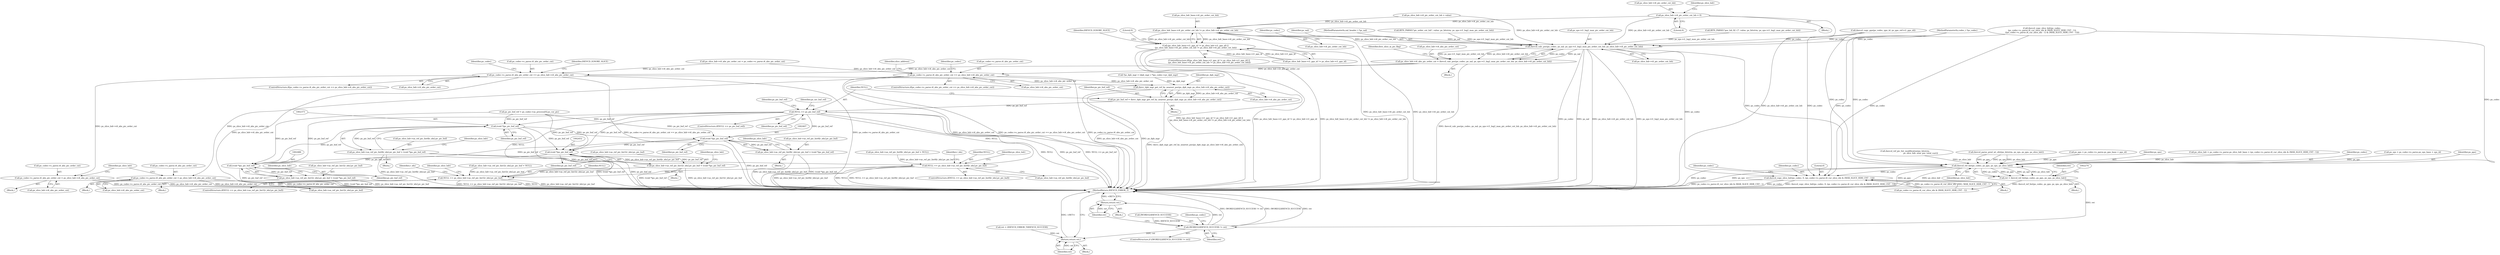 digraph "0_Android_7c9be319a279654e55a6d757265f88c61a16a4d5@pointer" {
"1000562" [label="(Call,ps_slice_hdr->i4_pic_order_cnt_lsb = 0)"];
"1001653" [label="(Call,ps_slice_hdr_base->i4_pic_order_cnt_lsb != ps_slice_hdr->i4_pic_order_cnt_lsb)"];
"1001645" [label="(Call,(ps_slice_hdr_base->i1_pps_id != ps_slice_hdr->i1_pps_id) ||\n (ps_slice_hdr_base->i4_pic_order_cnt_lsb != ps_slice_hdr->i4_pic_order_cnt_lsb))"];
"1001674" [label="(Call,ihevcd_calc_poc(ps_codec, ps_nal, ps_sps->i1_log2_max_pic_order_cnt_lsb, ps_slice_hdr->i4_pic_order_cnt_lsb))"];
"1001670" [label="(Call,ps_slice_hdr->i4_abs_pic_order_cnt = ihevcd_calc_poc(ps_codec, ps_nal, ps_sps->i1_log2_max_pic_order_cnt_lsb, ps_slice_hdr->i4_pic_order_cnt_lsb))"];
"1001699" [label="(Call,ps_codec->s_parse.i4_abs_pic_order_cnt == ps_slice_hdr->i4_abs_pic_order_cnt)"];
"1001891" [label="(Call,ps_codec->s_parse.i4_abs_pic_order_cnt = ps_slice_hdr->i4_abs_pic_order_cnt)"];
"1002306" [label="(Call,ihevc_dpb_mgr_get_ref_by_nearest_poc(ps_dpb_mgr, ps_slice_hdr->i4_abs_pic_order_cnt))"];
"1002304" [label="(Call,ps_pic_buf_ref = ihevc_dpb_mgr_get_ref_by_nearest_poc(ps_dpb_mgr, ps_slice_hdr->i4_abs_pic_order_cnt))"];
"1002312" [label="(Call,NULL == ps_pic_buf_ref)"];
"1002354" [label="(Call,NULL == ps_slice_hdr->as_ref_pic_list0[r_idx].pv_pic_buf)"];
"1002433" [label="(Call,NULL == ps_slice_hdr->as_ref_pic_list1[r_idx].pv_pic_buf)"];
"1002372" [label="(Call,(void *)ps_pic_buf_ref)"];
"1002364" [label="(Call,ps_slice_hdr->as_ref_pic_list0[r_idx].pv_pic_buf = (void *)ps_pic_buf_ref)"];
"1002406" [label="(Call,(void *)ps_pic_buf_ref)"];
"1002398" [label="(Call,ps_slice_hdr->as_ref_pic_list0[r_idx].pv_pic_buf = (void *)ps_pic_buf_ref)"];
"1002451" [label="(Call,(void *)ps_pic_buf_ref)"];
"1002443" [label="(Call,ps_slice_hdr->as_ref_pic_list1[r_idx].pv_pic_buf = (void *)ps_pic_buf_ref)"];
"1002485" [label="(Call,(void *)ps_pic_buf_ref)"];
"1002477" [label="(Call,ps_slice_hdr->as_ref_pic_list1[r_idx].pv_pic_buf = (void *)ps_pic_buf_ref)"];
"1001903" [label="(Call,ps_codec->s_parse.i4_abs_pic_order_cnt == ps_slice_hdr->i4_abs_pic_order_cnt)"];
"1001914" [label="(Call,ps_codec->s_parse.i4_abs_pic_order_cnt = ps_slice_hdr->i4_abs_pic_order_cnt)"];
"1002266" [label="(Call,ihevcd_ref_list(ps_codec, ps_pps, ps_sps, ps_slice_hdr))"];
"1002264" [label="(Call,ret = ihevcd_ref_list(ps_codec, ps_pps, ps_sps, ps_slice_hdr))"];
"1002272" [label="(Call,(WORD32)IHEVCD_SUCCESS != ret)"];
"1002278" [label="(Return,return ret;)"];
"1002683" [label="(Return,return ret;)"];
"1002583" [label="(Call,ihevcd_copy_slice_hdr(ps_codec, 0, (ps_codec->s_parse.i4_cur_slice_idx & (MAX_SLICE_HDR_CNT - 1))))"];
"1002356" [label="(Call,ps_slice_hdr->as_ref_pic_list0[r_idx].pv_pic_buf)"];
"1002476" [label="(Block,)"];
"1002271" [label="(ControlStructure,if ((WORD32)IHEVCD_SUCCESS != ret))"];
"1001662" [label="(Identifier,IHEVCD_IGNORE_SLICE)"];
"1002444" [label="(Call,ps_slice_hdr->as_ref_pic_list1[r_idx].pv_pic_buf)"];
"1000556" [label="(Block,)"];
"1002272" [label="(Call,(WORD32)IHEVCD_SUCCESS != ret)"];
"1001705" [label="(Call,ps_slice_hdr->i4_abs_pic_order_cnt)"];
"1001700" [label="(Call,ps_codec->s_parse.i4_abs_pic_order_cnt)"];
"1001913" [label="(Identifier,IHEVCD_IGNORE_SLICE)"];
"1000134" [label="(Call,ret = (IHEVCD_ERROR_T)IHEVCD_SUCCESS)"];
"1000563" [label="(Call,ps_slice_hdr->i4_pic_order_cnt_lsb)"];
"1000265" [label="(Call,ihevcd_copy_pps(ps_codec, pps_id, ps_pps_ref->i1_pps_id))"];
"1001676" [label="(Identifier,ps_nal)"];
"1002264" [label="(Call,ret = ihevcd_ref_list(ps_codec, ps_pps, ps_sps, ps_slice_hdr))"];
"1002408" [label="(Identifier,ps_pic_buf_ref)"];
"1001291" [label="(Call,ihevcd_ref_pic_list_modification(ps_bitstrm,\n                                                 ps_slice_hdr, num_poc_total_curr))"];
"1002413" [label="(Identifier,ps_slice_hdr)"];
"1001675" [label="(Identifier,ps_codec)"];
"1002368" [label="(Identifier,ps_slice_hdr)"];
"1002487" [label="(Identifier,ps_pic_buf_ref)"];
"1002284" [label="(Block,)"];
"1002317" [label="(Identifier,ps_pic_buf_ref)"];
"1001698" [label="(ControlStructure,if(ps_codec->s_parse.i4_abs_pic_order_cnt == ps_slice_hdr->i4_abs_pic_order_cnt))"];
"1002363" [label="(Block,)"];
"1002263" [label="(Block,)"];
"1002477" [label="(Call,ps_slice_hdr->as_ref_pic_list1[r_idx].pv_pic_buf = (void *)ps_pic_buf_ref)"];
"1001674" [label="(Call,ihevcd_calc_poc(ps_codec, ps_nal, ps_sps->i1_log2_max_pic_order_cnt_lsb, ps_slice_hdr->i4_pic_order_cnt_lsb))"];
"1002276" [label="(Identifier,ret)"];
"1001891" [label="(Call,ps_codec->s_parse.i4_abs_pic_order_cnt = ps_slice_hdr->i4_abs_pic_order_cnt)"];
"1000130" [label="(MethodParameterIn,codec_t *ps_codec)"];
"1001444" [label="(Call,ihevcd_parse_pred_wt_ofst(ps_bitstrm, ps_sps, ps_pps, ps_slice_hdr))"];
"1002226" [label="(Call,ps_slice_hdr->as_ref_pic_list0[r_idx].pv_pic_buf = NULL)"];
"1002306" [label="(Call,ihevc_dpb_mgr_get_ref_by_nearest_poc(ps_dpb_mgr, ps_slice_hdr->i4_abs_pic_order_cnt))"];
"1002432" [label="(ControlStructure,if(NULL == ps_slice_hdr->as_ref_pic_list1[r_idx].pv_pic_buf))"];
"1002305" [label="(Identifier,ps_pic_buf_ref)"];
"1000222" [label="(Call,ps_pps = ps_codec->s_parse.ps_pps_base + pps_id)"];
"1002406" [label="(Call,(void *)ps_pic_buf_ref)"];
"1002269" [label="(Identifier,ps_sps)"];
"1001711" [label="(Identifier,slice_address)"];
"1002304" [label="(Call,ps_pic_buf_ref = ihevc_dpb_mgr_get_ref_by_nearest_poc(ps_dpb_mgr, ps_slice_hdr->i4_abs_pic_order_cnt))"];
"1000399" [label="(Call,ps_slice_hdr = ps_codec->s_parse.ps_slice_hdr_base + (ps_codec->s_parse.i4_cur_slice_idx & (MAX_SLICE_HDR_CNT - 1)))"];
"1002379" [label="(Identifier,ps_slice_hdr)"];
"1002372" [label="(Call,(void *)ps_pic_buf_ref)"];
"1002312" [label="(Call,NULL == ps_pic_buf_ref)"];
"1002267" [label="(Identifier,ps_codec)"];
"1001897" [label="(Call,ps_slice_hdr->i4_abs_pic_order_cnt)"];
"1002308" [label="(Call,ps_slice_hdr->i4_abs_pic_order_cnt)"];
"1002354" [label="(Call,NULL == ps_slice_hdr->as_ref_pic_list0[r_idx].pv_pic_buf)"];
"1002442" [label="(Block,)"];
"1002351" [label="(Identifier,r_idx)"];
"1002270" [label="(Identifier,ps_slice_hdr)"];
"1002316" [label="(Call,ps_pic_buf_ref = ps_codec->as_process[0].ps_cur_pic)"];
"1000276" [label="(Call,ps_sps = ps_codec->s_parse.ps_sps_base + sps_id)"];
"1002492" [label="(Identifier,ps_slice_hdr)"];
"1002244" [label="(Call,ps_slice_hdr->as_ref_pic_list1[r_idx].pv_pic_buf = NULL)"];
"1002265" [label="(Identifier,ret)"];
"1001670" [label="(Call,ps_slice_hdr->i4_abs_pic_order_cnt = ihevcd_calc_poc(ps_codec, ps_nal, ps_sps->i1_log2_max_pic_order_cnt_lsb, ps_slice_hdr->i4_pic_order_cnt_lsb))"];
"1001699" [label="(Call,ps_codec->s_parse.i4_abs_pic_order_cnt == ps_slice_hdr->i4_abs_pic_order_cnt)"];
"1002397" [label="(Block,)"];
"1002307" [label="(Identifier,ps_dpb_mgr)"];
"1001816" [label="(Identifier,ps_codec)"];
"1001653" [label="(Call,ps_slice_hdr_base->i4_pic_order_cnt_lsb != ps_slice_hdr->i4_pic_order_cnt_lsb)"];
"1001669" [label="(Block,)"];
"1001925" [label="(Identifier,ps_slice_hdr)"];
"1002273" [label="(Call,(WORD32)IHEVCD_SUCCESS)"];
"1001680" [label="(Call,ps_slice_hdr->i4_pic_order_cnt_lsb)"];
"1001685" [label="(Call,ps_slice_hdr->i4_abs_pic_order_cnt = ps_codec->s_parse.i4_abs_pic_order_cnt)"];
"1001892" [label="(Call,ps_codec->s_parse.i4_abs_pic_order_cnt)"];
"1001671" [label="(Call,ps_slice_hdr->i4_abs_pic_order_cnt)"];
"1002434" [label="(Identifier,NULL)"];
"1001644" [label="(ControlStructure,if((ps_slice_hdr_base->i1_pps_id != ps_slice_hdr->i1_pps_id) ||\n (ps_slice_hdr_base->i4_pic_order_cnt_lsb != ps_slice_hdr->i4_pic_order_cnt_lsb)))"];
"1000566" [label="(Literal,0)"];
"1001917" [label="(Identifier,ps_codec)"];
"1002365" [label="(Call,ps_slice_hdr->as_ref_pic_list0[r_idx].pv_pic_buf)"];
"1001903" [label="(Call,ps_codec->s_parse.i4_abs_pic_order_cnt == ps_slice_hdr->i4_abs_pic_order_cnt)"];
"1001646" [label="(Call,ps_slice_hdr_base->i1_pps_id != ps_slice_hdr->i1_pps_id)"];
"1002583" [label="(Call,ihevcd_copy_slice_hdr(ps_codec, 0, (ps_codec->s_parse.i4_cur_slice_idx & (MAX_SLICE_HDR_CNT - 1))))"];
"1001902" [label="(ControlStructure,if(ps_codec->s_parse.i4_abs_pic_order_cnt == ps_slice_hdr->i4_abs_pic_order_cnt))"];
"1002430" [label="(Identifier,r_idx)"];
"1002311" [label="(ControlStructure,if(NULL == ps_pic_buf_ref))"];
"1002374" [label="(Identifier,ps_pic_buf_ref)"];
"1002443" [label="(Call,ps_slice_hdr->as_ref_pic_list1[r_idx].pv_pic_buf = (void *)ps_pic_buf_ref)"];
"1002268" [label="(Identifier,ps_pps)"];
"1002314" [label="(Identifier,ps_pic_buf_ref)"];
"1002683" [label="(Return,return ret;)"];
"1002684" [label="(Identifier,ret)"];
"1002266" [label="(Call,ihevcd_ref_list(ps_codec, ps_pps, ps_sps, ps_slice_hdr))"];
"1002353" [label="(ControlStructure,if(NULL == ps_slice_hdr->as_ref_pic_list0[r_idx].pv_pic_buf))"];
"1001696" [label="(Identifier,first_slice_in_pic_flag)"];
"1002586" [label="(Call,ps_codec->s_parse.i4_cur_slice_idx & (MAX_SLICE_HDR_CNT - 1))"];
"1000131" [label="(MethodParameterIn,nal_header_t *ps_nal)"];
"1001915" [label="(Call,ps_codec->s_parse.i4_abs_pic_order_cnt)"];
"1000684" [label="(Call,BITS_PARSE(\"pic_order_cnt_lsb\", value, ps_bitstrm, ps_sps->i1_log2_max_pic_order_cnt_lsb))"];
"1002399" [label="(Call,ps_slice_hdr->as_ref_pic_list0[r_idx].pv_pic_buf)"];
"1002279" [label="(Identifier,ret)"];
"1002574" [label="(Block,)"];
"1002435" [label="(Call,ps_slice_hdr->as_ref_pic_list1[r_idx].pv_pic_buf)"];
"1001920" [label="(Call,ps_slice_hdr->i4_abs_pic_order_cnt)"];
"1002453" [label="(Identifier,ps_pic_buf_ref)"];
"1002398" [label="(Call,ps_slice_hdr->as_ref_pic_list0[r_idx].pv_pic_buf = (void *)ps_pic_buf_ref)"];
"1000562" [label="(Call,ps_slice_hdr->i4_pic_order_cnt_lsb = 0)"];
"1001677" [label="(Call,ps_sps->i1_log2_max_pic_order_cnt_lsb)"];
"1002478" [label="(Call,ps_slice_hdr->as_ref_pic_list1[r_idx].pv_pic_buf)"];
"1002597" [label="(Identifier,ps_codec)"];
"1002584" [label="(Identifier,ps_codec)"];
"1001914" [label="(Call,ps_codec->s_parse.i4_abs_pic_order_cnt = ps_slice_hdr->i4_abs_pic_order_cnt)"];
"1002364" [label="(Call,ps_slice_hdr->as_ref_pic_list0[r_idx].pv_pic_buf = (void *)ps_pic_buf_ref)"];
"1002335" [label="(Identifier,ps_mv_buf_ref)"];
"1001884" [label="(Block,)"];
"1002278" [label="(Return,return ret;)"];
"1002355" [label="(Identifier,NULL)"];
"1002485" [label="(Call,(void *)ps_pic_buf_ref)"];
"1001654" [label="(Call,ps_slice_hdr_base->i4_pic_order_cnt_lsb)"];
"1000569" [label="(Identifier,ps_slice_hdr)"];
"1001901" [label="(Block,)"];
"1000961" [label="(Call,BITS_PARSE(\"poc_lsb_lt[ i ]\", value, ps_bitstrm, ps_sps->i1_log2_max_pic_order_cnt_lsb))"];
"1000691" [label="(Call,ps_slice_hdr->i4_pic_order_cnt_lsb = value)"];
"1001645" [label="(Call,(ps_slice_hdr_base->i1_pps_id != ps_slice_hdr->i1_pps_id) ||\n (ps_slice_hdr_base->i4_pic_order_cnt_lsb != ps_slice_hdr->i4_pic_order_cnt_lsb))"];
"1002289" [label="(Call,*ps_dpb_mgr = (dpb_mgr_t *)ps_codec->pv_dpb_mgr)"];
"1002313" [label="(Identifier,NULL)"];
"1001665" [label="(Literal,0)"];
"1002458" [label="(Identifier,ps_slice_hdr)"];
"1002433" [label="(Call,NULL == ps_slice_hdr->as_ref_pic_list1[r_idx].pv_pic_buf)"];
"1002585" [label="(Literal,0)"];
"1001657" [label="(Call,ps_slice_hdr->i4_pic_order_cnt_lsb)"];
"1002451" [label="(Call,(void *)ps_pic_buf_ref)"];
"1002685" [label="(MethodReturn,IHEVCD_ERROR_T)"];
"1000440" [label="(Call,ihevcd_copy_slice_hdr(ps_codec,\n (ps_codec->s_parse.i4_cur_slice_idx & (MAX_SLICE_HDR_CNT - 1)),\n ((ps_codec->s_parse.i4_cur_slice_idx - 1) & (MAX_SLICE_HDR_CNT - 1))))"];
"1001909" [label="(Call,ps_slice_hdr->i4_abs_pic_order_cnt)"];
"1002447" [label="(Identifier,ps_slice_hdr)"];
"1002282" [label="(Identifier,ps_codec)"];
"1000132" [label="(Block,)"];
"1001904" [label="(Call,ps_codec->s_parse.i4_abs_pic_order_cnt)"];
"1002277" [label="(Block,)"];
"1000562" -> "1000556"  [label="AST: "];
"1000562" -> "1000566"  [label="CFG: "];
"1000563" -> "1000562"  [label="AST: "];
"1000566" -> "1000562"  [label="AST: "];
"1000569" -> "1000562"  [label="CFG: "];
"1000562" -> "1002685"  [label="DDG: ps_slice_hdr->i4_pic_order_cnt_lsb"];
"1000562" -> "1001653"  [label="DDG: ps_slice_hdr->i4_pic_order_cnt_lsb"];
"1000562" -> "1001674"  [label="DDG: ps_slice_hdr->i4_pic_order_cnt_lsb"];
"1001653" -> "1001645"  [label="AST: "];
"1001653" -> "1001657"  [label="CFG: "];
"1001654" -> "1001653"  [label="AST: "];
"1001657" -> "1001653"  [label="AST: "];
"1001645" -> "1001653"  [label="CFG: "];
"1001653" -> "1002685"  [label="DDG: ps_slice_hdr_base->i4_pic_order_cnt_lsb"];
"1001653" -> "1002685"  [label="DDG: ps_slice_hdr->i4_pic_order_cnt_lsb"];
"1001653" -> "1001645"  [label="DDG: ps_slice_hdr_base->i4_pic_order_cnt_lsb"];
"1001653" -> "1001645"  [label="DDG: ps_slice_hdr->i4_pic_order_cnt_lsb"];
"1000691" -> "1001653"  [label="DDG: ps_slice_hdr->i4_pic_order_cnt_lsb"];
"1001653" -> "1001674"  [label="DDG: ps_slice_hdr->i4_pic_order_cnt_lsb"];
"1001645" -> "1001644"  [label="AST: "];
"1001645" -> "1001646"  [label="CFG: "];
"1001646" -> "1001645"  [label="AST: "];
"1001662" -> "1001645"  [label="CFG: "];
"1001665" -> "1001645"  [label="CFG: "];
"1001645" -> "1002685"  [label="DDG: (ps_slice_hdr_base->i1_pps_id != ps_slice_hdr->i1_pps_id) ||\n (ps_slice_hdr_base->i4_pic_order_cnt_lsb != ps_slice_hdr->i4_pic_order_cnt_lsb)"];
"1001645" -> "1002685"  [label="DDG: ps_slice_hdr_base->i1_pps_id != ps_slice_hdr->i1_pps_id"];
"1001645" -> "1002685"  [label="DDG: ps_slice_hdr_base->i4_pic_order_cnt_lsb != ps_slice_hdr->i4_pic_order_cnt_lsb"];
"1001646" -> "1001645"  [label="DDG: ps_slice_hdr_base->i1_pps_id"];
"1001646" -> "1001645"  [label="DDG: ps_slice_hdr->i1_pps_id"];
"1001674" -> "1001670"  [label="AST: "];
"1001674" -> "1001680"  [label="CFG: "];
"1001675" -> "1001674"  [label="AST: "];
"1001676" -> "1001674"  [label="AST: "];
"1001677" -> "1001674"  [label="AST: "];
"1001680" -> "1001674"  [label="AST: "];
"1001670" -> "1001674"  [label="CFG: "];
"1001674" -> "1002685"  [label="DDG: ps_slice_hdr->i4_pic_order_cnt_lsb"];
"1001674" -> "1002685"  [label="DDG: ps_sps->i1_log2_max_pic_order_cnt_lsb"];
"1001674" -> "1002685"  [label="DDG: ps_codec"];
"1001674" -> "1002685"  [label="DDG: ps_nal"];
"1001674" -> "1001670"  [label="DDG: ps_codec"];
"1001674" -> "1001670"  [label="DDG: ps_nal"];
"1001674" -> "1001670"  [label="DDG: ps_sps->i1_log2_max_pic_order_cnt_lsb"];
"1001674" -> "1001670"  [label="DDG: ps_slice_hdr->i4_pic_order_cnt_lsb"];
"1000265" -> "1001674"  [label="DDG: ps_codec"];
"1000440" -> "1001674"  [label="DDG: ps_codec"];
"1000130" -> "1001674"  [label="DDG: ps_codec"];
"1000131" -> "1001674"  [label="DDG: ps_nal"];
"1000961" -> "1001674"  [label="DDG: ps_sps->i1_log2_max_pic_order_cnt_lsb"];
"1000684" -> "1001674"  [label="DDG: ps_sps->i1_log2_max_pic_order_cnt_lsb"];
"1000691" -> "1001674"  [label="DDG: ps_slice_hdr->i4_pic_order_cnt_lsb"];
"1001674" -> "1002266"  [label="DDG: ps_codec"];
"1001674" -> "1002583"  [label="DDG: ps_codec"];
"1001670" -> "1001669"  [label="AST: "];
"1001671" -> "1001670"  [label="AST: "];
"1001696" -> "1001670"  [label="CFG: "];
"1001670" -> "1002685"  [label="DDG: ihevcd_calc_poc(ps_codec, ps_nal, ps_sps->i1_log2_max_pic_order_cnt_lsb, ps_slice_hdr->i4_pic_order_cnt_lsb)"];
"1001670" -> "1001699"  [label="DDG: ps_slice_hdr->i4_abs_pic_order_cnt"];
"1001670" -> "1001903"  [label="DDG: ps_slice_hdr->i4_abs_pic_order_cnt"];
"1001699" -> "1001698"  [label="AST: "];
"1001699" -> "1001705"  [label="CFG: "];
"1001700" -> "1001699"  [label="AST: "];
"1001705" -> "1001699"  [label="AST: "];
"1001711" -> "1001699"  [label="CFG: "];
"1001816" -> "1001699"  [label="CFG: "];
"1001699" -> "1002685"  [label="DDG: ps_codec->s_parse.i4_abs_pic_order_cnt == ps_slice_hdr->i4_abs_pic_order_cnt"];
"1001699" -> "1002685"  [label="DDG: ps_codec->s_parse.i4_abs_pic_order_cnt"];
"1001699" -> "1002685"  [label="DDG: ps_slice_hdr->i4_abs_pic_order_cnt"];
"1001685" -> "1001699"  [label="DDG: ps_slice_hdr->i4_abs_pic_order_cnt"];
"1001699" -> "1001891"  [label="DDG: ps_slice_hdr->i4_abs_pic_order_cnt"];
"1001699" -> "1002306"  [label="DDG: ps_slice_hdr->i4_abs_pic_order_cnt"];
"1001891" -> "1001884"  [label="AST: "];
"1001891" -> "1001897"  [label="CFG: "];
"1001892" -> "1001891"  [label="AST: "];
"1001897" -> "1001891"  [label="AST: "];
"1001925" -> "1001891"  [label="CFG: "];
"1001891" -> "1002685"  [label="DDG: ps_slice_hdr->i4_abs_pic_order_cnt"];
"1001891" -> "1002685"  [label="DDG: ps_codec->s_parse.i4_abs_pic_order_cnt"];
"1002306" -> "1002304"  [label="AST: "];
"1002306" -> "1002308"  [label="CFG: "];
"1002307" -> "1002306"  [label="AST: "];
"1002308" -> "1002306"  [label="AST: "];
"1002304" -> "1002306"  [label="CFG: "];
"1002306" -> "1002685"  [label="DDG: ps_slice_hdr->i4_abs_pic_order_cnt"];
"1002306" -> "1002685"  [label="DDG: ps_dpb_mgr"];
"1002306" -> "1002304"  [label="DDG: ps_dpb_mgr"];
"1002306" -> "1002304"  [label="DDG: ps_slice_hdr->i4_abs_pic_order_cnt"];
"1002289" -> "1002306"  [label="DDG: ps_dpb_mgr"];
"1001903" -> "1002306"  [label="DDG: ps_slice_hdr->i4_abs_pic_order_cnt"];
"1002304" -> "1002284"  [label="AST: "];
"1002305" -> "1002304"  [label="AST: "];
"1002313" -> "1002304"  [label="CFG: "];
"1002304" -> "1002685"  [label="DDG: ihevc_dpb_mgr_get_ref_by_nearest_poc(ps_dpb_mgr, ps_slice_hdr->i4_abs_pic_order_cnt)"];
"1002304" -> "1002312"  [label="DDG: ps_pic_buf_ref"];
"1002312" -> "1002311"  [label="AST: "];
"1002312" -> "1002314"  [label="CFG: "];
"1002313" -> "1002312"  [label="AST: "];
"1002314" -> "1002312"  [label="AST: "];
"1002317" -> "1002312"  [label="CFG: "];
"1002335" -> "1002312"  [label="CFG: "];
"1002312" -> "1002685"  [label="DDG: ps_pic_buf_ref"];
"1002312" -> "1002685"  [label="DDG: NULL == ps_pic_buf_ref"];
"1002312" -> "1002685"  [label="DDG: NULL"];
"1002312" -> "1002354"  [label="DDG: NULL"];
"1002312" -> "1002372"  [label="DDG: ps_pic_buf_ref"];
"1002312" -> "1002406"  [label="DDG: ps_pic_buf_ref"];
"1002312" -> "1002433"  [label="DDG: NULL"];
"1002312" -> "1002451"  [label="DDG: ps_pic_buf_ref"];
"1002312" -> "1002485"  [label="DDG: ps_pic_buf_ref"];
"1002354" -> "1002353"  [label="AST: "];
"1002354" -> "1002356"  [label="CFG: "];
"1002355" -> "1002354"  [label="AST: "];
"1002356" -> "1002354"  [label="AST: "];
"1002368" -> "1002354"  [label="CFG: "];
"1002351" -> "1002354"  [label="CFG: "];
"1002354" -> "1002685"  [label="DDG: NULL == ps_slice_hdr->as_ref_pic_list0[r_idx].pv_pic_buf"];
"1002354" -> "1002685"  [label="DDG: ps_slice_hdr->as_ref_pic_list0[r_idx].pv_pic_buf"];
"1002354" -> "1002685"  [label="DDG: NULL"];
"1002364" -> "1002354"  [label="DDG: ps_slice_hdr->as_ref_pic_list0[r_idx].pv_pic_buf"];
"1002226" -> "1002354"  [label="DDG: ps_slice_hdr->as_ref_pic_list0[r_idx].pv_pic_buf"];
"1002354" -> "1002433"  [label="DDG: NULL"];
"1002433" -> "1002432"  [label="AST: "];
"1002433" -> "1002435"  [label="CFG: "];
"1002434" -> "1002433"  [label="AST: "];
"1002435" -> "1002433"  [label="AST: "];
"1002447" -> "1002433"  [label="CFG: "];
"1002430" -> "1002433"  [label="CFG: "];
"1002433" -> "1002685"  [label="DDG: NULL"];
"1002433" -> "1002685"  [label="DDG: ps_slice_hdr->as_ref_pic_list1[r_idx].pv_pic_buf"];
"1002433" -> "1002685"  [label="DDG: NULL == ps_slice_hdr->as_ref_pic_list1[r_idx].pv_pic_buf"];
"1002244" -> "1002433"  [label="DDG: ps_slice_hdr->as_ref_pic_list1[r_idx].pv_pic_buf"];
"1002443" -> "1002433"  [label="DDG: ps_slice_hdr->as_ref_pic_list1[r_idx].pv_pic_buf"];
"1002372" -> "1002364"  [label="AST: "];
"1002372" -> "1002374"  [label="CFG: "];
"1002373" -> "1002372"  [label="AST: "];
"1002374" -> "1002372"  [label="AST: "];
"1002364" -> "1002372"  [label="CFG: "];
"1002372" -> "1002685"  [label="DDG: ps_pic_buf_ref"];
"1002372" -> "1002364"  [label="DDG: ps_pic_buf_ref"];
"1002316" -> "1002372"  [label="DDG: ps_pic_buf_ref"];
"1002372" -> "1002406"  [label="DDG: ps_pic_buf_ref"];
"1002372" -> "1002451"  [label="DDG: ps_pic_buf_ref"];
"1002372" -> "1002485"  [label="DDG: ps_pic_buf_ref"];
"1002364" -> "1002363"  [label="AST: "];
"1002365" -> "1002364"  [label="AST: "];
"1002379" -> "1002364"  [label="CFG: "];
"1002364" -> "1002685"  [label="DDG: ps_slice_hdr->as_ref_pic_list0[r_idx].pv_pic_buf"];
"1002364" -> "1002685"  [label="DDG: (void *)ps_pic_buf_ref"];
"1002406" -> "1002398"  [label="AST: "];
"1002406" -> "1002408"  [label="CFG: "];
"1002407" -> "1002406"  [label="AST: "];
"1002408" -> "1002406"  [label="AST: "];
"1002398" -> "1002406"  [label="CFG: "];
"1002406" -> "1002685"  [label="DDG: ps_pic_buf_ref"];
"1002406" -> "1002398"  [label="DDG: ps_pic_buf_ref"];
"1002316" -> "1002406"  [label="DDG: ps_pic_buf_ref"];
"1002406" -> "1002451"  [label="DDG: ps_pic_buf_ref"];
"1002406" -> "1002485"  [label="DDG: ps_pic_buf_ref"];
"1002398" -> "1002397"  [label="AST: "];
"1002399" -> "1002398"  [label="AST: "];
"1002413" -> "1002398"  [label="CFG: "];
"1002398" -> "1002685"  [label="DDG: (void *)ps_pic_buf_ref"];
"1002398" -> "1002685"  [label="DDG: ps_slice_hdr->as_ref_pic_list0[r_idx].pv_pic_buf"];
"1002451" -> "1002443"  [label="AST: "];
"1002451" -> "1002453"  [label="CFG: "];
"1002452" -> "1002451"  [label="AST: "];
"1002453" -> "1002451"  [label="AST: "];
"1002443" -> "1002451"  [label="CFG: "];
"1002451" -> "1002685"  [label="DDG: ps_pic_buf_ref"];
"1002451" -> "1002443"  [label="DDG: ps_pic_buf_ref"];
"1002316" -> "1002451"  [label="DDG: ps_pic_buf_ref"];
"1002451" -> "1002485"  [label="DDG: ps_pic_buf_ref"];
"1002443" -> "1002442"  [label="AST: "];
"1002444" -> "1002443"  [label="AST: "];
"1002458" -> "1002443"  [label="CFG: "];
"1002443" -> "1002685"  [label="DDG: (void *)ps_pic_buf_ref"];
"1002443" -> "1002685"  [label="DDG: ps_slice_hdr->as_ref_pic_list1[r_idx].pv_pic_buf"];
"1002485" -> "1002477"  [label="AST: "];
"1002485" -> "1002487"  [label="CFG: "];
"1002486" -> "1002485"  [label="AST: "];
"1002487" -> "1002485"  [label="AST: "];
"1002477" -> "1002485"  [label="CFG: "];
"1002485" -> "1002685"  [label="DDG: ps_pic_buf_ref"];
"1002485" -> "1002477"  [label="DDG: ps_pic_buf_ref"];
"1002316" -> "1002485"  [label="DDG: ps_pic_buf_ref"];
"1002477" -> "1002476"  [label="AST: "];
"1002478" -> "1002477"  [label="AST: "];
"1002492" -> "1002477"  [label="CFG: "];
"1002477" -> "1002685"  [label="DDG: (void *)ps_pic_buf_ref"];
"1002477" -> "1002685"  [label="DDG: ps_slice_hdr->as_ref_pic_list1[r_idx].pv_pic_buf"];
"1001903" -> "1001902"  [label="AST: "];
"1001903" -> "1001909"  [label="CFG: "];
"1001904" -> "1001903"  [label="AST: "];
"1001909" -> "1001903"  [label="AST: "];
"1001913" -> "1001903"  [label="CFG: "];
"1001917" -> "1001903"  [label="CFG: "];
"1001903" -> "1002685"  [label="DDG: ps_codec->s_parse.i4_abs_pic_order_cnt"];
"1001903" -> "1002685"  [label="DDG: ps_slice_hdr->i4_abs_pic_order_cnt"];
"1001903" -> "1002685"  [label="DDG: ps_codec->s_parse.i4_abs_pic_order_cnt == ps_slice_hdr->i4_abs_pic_order_cnt"];
"1001685" -> "1001903"  [label="DDG: ps_slice_hdr->i4_abs_pic_order_cnt"];
"1001903" -> "1001914"  [label="DDG: ps_slice_hdr->i4_abs_pic_order_cnt"];
"1001914" -> "1001901"  [label="AST: "];
"1001914" -> "1001920"  [label="CFG: "];
"1001915" -> "1001914"  [label="AST: "];
"1001920" -> "1001914"  [label="AST: "];
"1001925" -> "1001914"  [label="CFG: "];
"1001914" -> "1002685"  [label="DDG: ps_codec->s_parse.i4_abs_pic_order_cnt"];
"1001914" -> "1002685"  [label="DDG: ps_slice_hdr->i4_abs_pic_order_cnt"];
"1002266" -> "1002264"  [label="AST: "];
"1002266" -> "1002270"  [label="CFG: "];
"1002267" -> "1002266"  [label="AST: "];
"1002268" -> "1002266"  [label="AST: "];
"1002269" -> "1002266"  [label="AST: "];
"1002270" -> "1002266"  [label="AST: "];
"1002264" -> "1002266"  [label="CFG: "];
"1002266" -> "1002685"  [label="DDG: ps_slice_hdr"];
"1002266" -> "1002685"  [label="DDG: ps_codec"];
"1002266" -> "1002685"  [label="DDG: ps_pps"];
"1002266" -> "1002685"  [label="DDG: ps_sps"];
"1002266" -> "1002264"  [label="DDG: ps_codec"];
"1002266" -> "1002264"  [label="DDG: ps_pps"];
"1002266" -> "1002264"  [label="DDG: ps_sps"];
"1002266" -> "1002264"  [label="DDG: ps_slice_hdr"];
"1000265" -> "1002266"  [label="DDG: ps_codec"];
"1000440" -> "1002266"  [label="DDG: ps_codec"];
"1000130" -> "1002266"  [label="DDG: ps_codec"];
"1000222" -> "1002266"  [label="DDG: ps_pps"];
"1001444" -> "1002266"  [label="DDG: ps_pps"];
"1001444" -> "1002266"  [label="DDG: ps_sps"];
"1001444" -> "1002266"  [label="DDG: ps_slice_hdr"];
"1000276" -> "1002266"  [label="DDG: ps_sps"];
"1000399" -> "1002266"  [label="DDG: ps_slice_hdr"];
"1001291" -> "1002266"  [label="DDG: ps_slice_hdr"];
"1002266" -> "1002583"  [label="DDG: ps_codec"];
"1002264" -> "1002263"  [label="AST: "];
"1002265" -> "1002264"  [label="AST: "];
"1002274" -> "1002264"  [label="CFG: "];
"1002264" -> "1002685"  [label="DDG: ihevcd_ref_list(ps_codec, ps_pps, ps_sps, ps_slice_hdr)"];
"1002264" -> "1002272"  [label="DDG: ret"];
"1002272" -> "1002271"  [label="AST: "];
"1002272" -> "1002276"  [label="CFG: "];
"1002273" -> "1002272"  [label="AST: "];
"1002276" -> "1002272"  [label="AST: "];
"1002279" -> "1002272"  [label="CFG: "];
"1002282" -> "1002272"  [label="CFG: "];
"1002272" -> "1002685"  [label="DDG: (WORD32)IHEVCD_SUCCESS != ret"];
"1002272" -> "1002685"  [label="DDG: (WORD32)IHEVCD_SUCCESS"];
"1002272" -> "1002685"  [label="DDG: ret"];
"1002273" -> "1002272"  [label="DDG: IHEVCD_SUCCESS"];
"1002272" -> "1002278"  [label="DDG: ret"];
"1002272" -> "1002683"  [label="DDG: ret"];
"1002278" -> "1002277"  [label="AST: "];
"1002278" -> "1002279"  [label="CFG: "];
"1002279" -> "1002278"  [label="AST: "];
"1002685" -> "1002278"  [label="CFG: "];
"1002278" -> "1002685"  [label="DDG: <RET>"];
"1002279" -> "1002278"  [label="DDG: ret"];
"1002683" -> "1000132"  [label="AST: "];
"1002683" -> "1002684"  [label="CFG: "];
"1002684" -> "1002683"  [label="AST: "];
"1002685" -> "1002683"  [label="CFG: "];
"1002683" -> "1002685"  [label="DDG: <RET>"];
"1002684" -> "1002683"  [label="DDG: ret"];
"1000134" -> "1002683"  [label="DDG: ret"];
"1002583" -> "1002574"  [label="AST: "];
"1002583" -> "1002586"  [label="CFG: "];
"1002584" -> "1002583"  [label="AST: "];
"1002585" -> "1002583"  [label="AST: "];
"1002586" -> "1002583"  [label="AST: "];
"1002597" -> "1002583"  [label="CFG: "];
"1002583" -> "1002685"  [label="DDG: ps_codec->s_parse.i4_cur_slice_idx & (MAX_SLICE_HDR_CNT - 1)"];
"1002583" -> "1002685"  [label="DDG: ps_codec"];
"1002583" -> "1002685"  [label="DDG: ihevcd_copy_slice_hdr(ps_codec, 0, (ps_codec->s_parse.i4_cur_slice_idx & (MAX_SLICE_HDR_CNT - 1)))"];
"1000265" -> "1002583"  [label="DDG: ps_codec"];
"1000440" -> "1002583"  [label="DDG: ps_codec"];
"1000130" -> "1002583"  [label="DDG: ps_codec"];
"1002586" -> "1002583"  [label="DDG: ps_codec->s_parse.i4_cur_slice_idx"];
"1002586" -> "1002583"  [label="DDG: MAX_SLICE_HDR_CNT - 1"];
}
